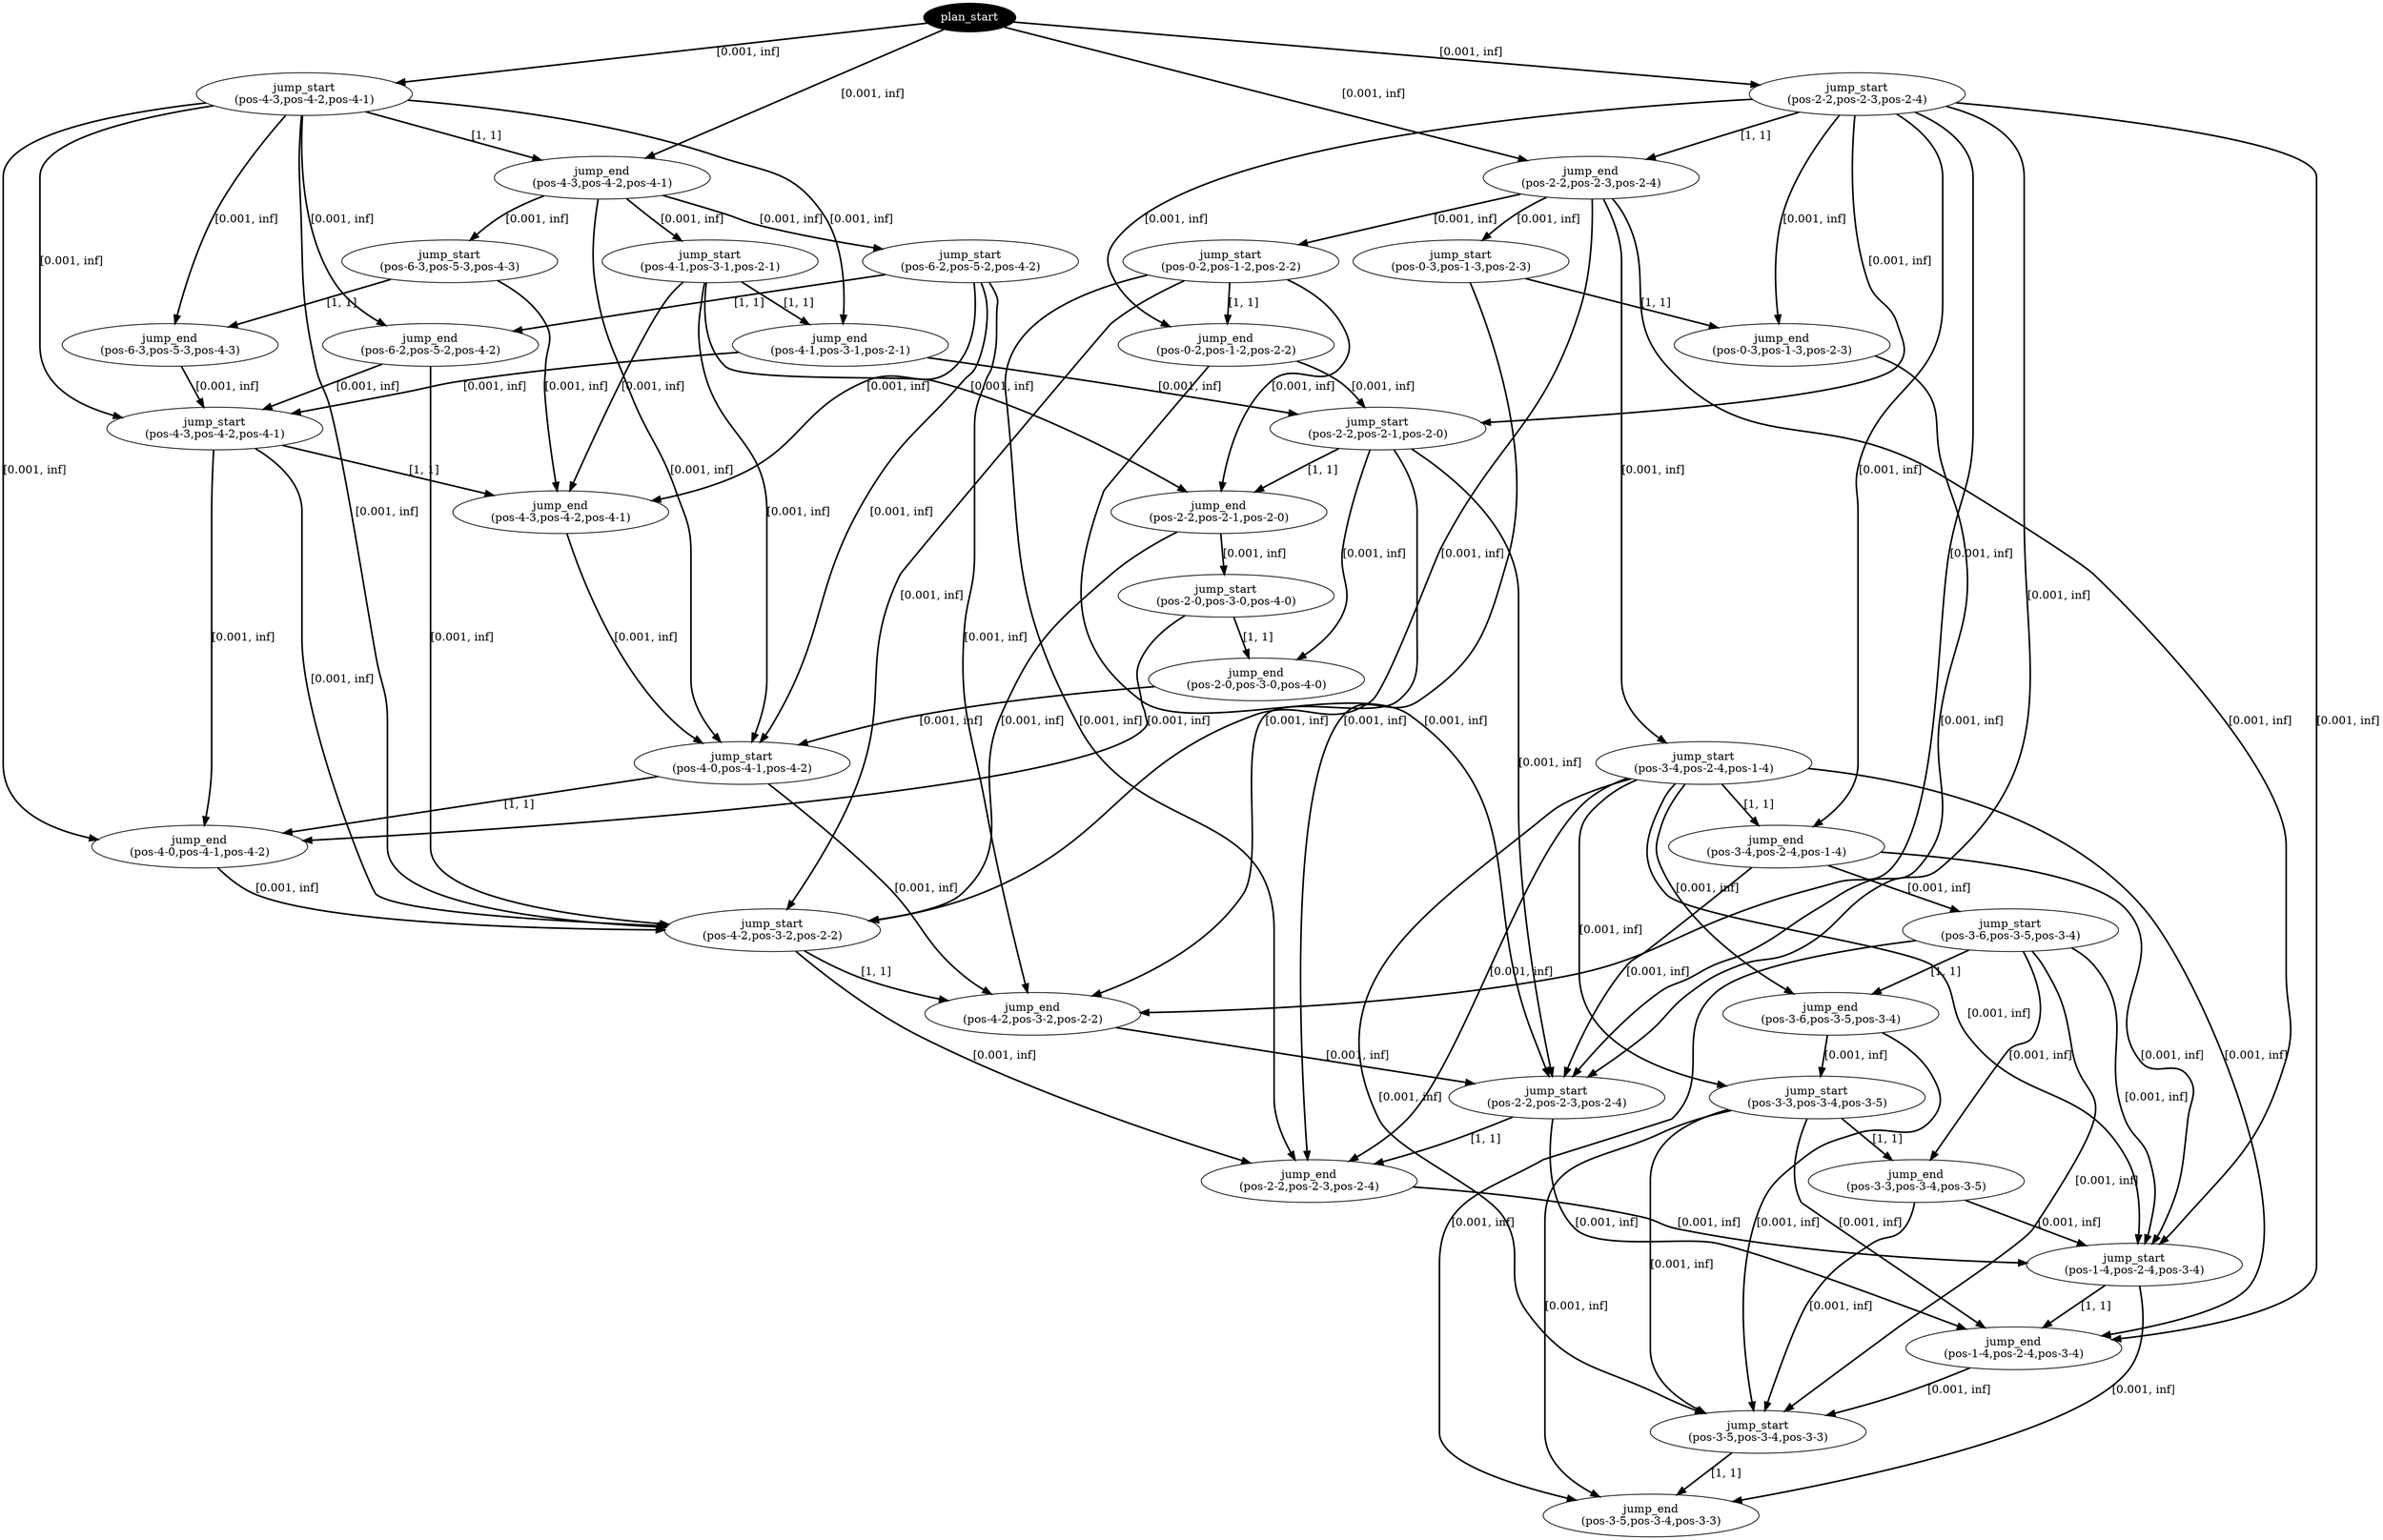 digraph plan {
0[ label="plan_start",style=filled,fillcolor=black,fontcolor=white];
1[ label="jump_start
(pos-2-2,pos-2-3,pos-2-4)"];
2[ label="jump_end
(pos-2-2,pos-2-3,pos-2-4)"];
3[ label="jump_start
(pos-4-3,pos-4-2,pos-4-1)"];
4[ label="jump_end
(pos-4-3,pos-4-2,pos-4-1)"];
5[ label="jump_start
(pos-0-2,pos-1-2,pos-2-2)"];
6[ label="jump_end
(pos-0-2,pos-1-2,pos-2-2)"];
7[ label="jump_start
(pos-4-1,pos-3-1,pos-2-1)"];
8[ label="jump_end
(pos-4-1,pos-3-1,pos-2-1)"];
9[ label="jump_start
(pos-6-2,pos-5-2,pos-4-2)"];
10[ label="jump_end
(pos-6-2,pos-5-2,pos-4-2)"];
11[ label="jump_start
(pos-6-3,pos-5-3,pos-4-3)"];
12[ label="jump_end
(pos-6-3,pos-5-3,pos-4-3)"];
13[ label="jump_start
(pos-3-4,pos-2-4,pos-1-4)"];
14[ label="jump_end
(pos-3-4,pos-2-4,pos-1-4)"];
15[ label="jump_start
(pos-0-3,pos-1-3,pos-2-3)"];
16[ label="jump_end
(pos-0-3,pos-1-3,pos-2-3)"];
17[ label="jump_start
(pos-2-2,pos-2-1,pos-2-0)"];
18[ label="jump_end
(pos-2-2,pos-2-1,pos-2-0)"];
19[ label="jump_start
(pos-4-3,pos-4-2,pos-4-1)"];
20[ label="jump_end
(pos-4-3,pos-4-2,pos-4-1)"];
21[ label="jump_start
(pos-3-6,pos-3-5,pos-3-4)"];
22[ label="jump_end
(pos-3-6,pos-3-5,pos-3-4)"];
23[ label="jump_start
(pos-2-0,pos-3-0,pos-4-0)"];
24[ label="jump_end
(pos-2-0,pos-3-0,pos-4-0)"];
25[ label="jump_start
(pos-3-3,pos-3-4,pos-3-5)"];
26[ label="jump_end
(pos-3-3,pos-3-4,pos-3-5)"];
27[ label="jump_start
(pos-4-0,pos-4-1,pos-4-2)"];
28[ label="jump_end
(pos-4-0,pos-4-1,pos-4-2)"];
29[ label="jump_start
(pos-4-2,pos-3-2,pos-2-2)"];
30[ label="jump_end
(pos-4-2,pos-3-2,pos-2-2)"];
31[ label="jump_start
(pos-2-2,pos-2-3,pos-2-4)"];
32[ label="jump_end
(pos-2-2,pos-2-3,pos-2-4)"];
33[ label="jump_start
(pos-1-4,pos-2-4,pos-3-4)"];
34[ label="jump_end
(pos-1-4,pos-2-4,pos-3-4)"];
35[ label="jump_start
(pos-3-5,pos-3-4,pos-3-3)"];
36[ label="jump_end
(pos-3-5,pos-3-4,pos-3-3)"];
"0" -> "1" [ label="[0.001, inf]" , penwidth=2, color="black"]
"0" -> "3" [ label="[0.001, inf]" , penwidth=2, color="black"]
"1" -> "2" [ label="[1, 1]" , penwidth=2, color="black"]
"0" -> "2" [ label="[0.001, inf]" , penwidth=2, color="black"]
"3" -> "4" [ label="[1, 1]" , penwidth=2, color="black"]
"0" -> "4" [ label="[0.001, inf]" , penwidth=2, color="black"]
"2" -> "5" [ label="[0.001, inf]" , penwidth=2, color="black"]
"4" -> "7" [ label="[0.001, inf]" , penwidth=2, color="black"]
"4" -> "9" [ label="[0.001, inf]" , penwidth=2, color="black"]
"4" -> "11" [ label="[0.001, inf]" , penwidth=2, color="black"]
"2" -> "13" [ label="[0.001, inf]" , penwidth=2, color="black"]
"2" -> "15" [ label="[0.001, inf]" , penwidth=2, color="black"]
"5" -> "6" [ label="[1, 1]" , penwidth=2, color="black"]
"1" -> "6" [ label="[0.001, inf]" , penwidth=2, color="black"]
"7" -> "8" [ label="[1, 1]" , penwidth=2, color="black"]
"3" -> "8" [ label="[0.001, inf]" , penwidth=2, color="black"]
"9" -> "10" [ label="[1, 1]" , penwidth=2, color="black"]
"3" -> "10" [ label="[0.001, inf]" , penwidth=2, color="black"]
"11" -> "12" [ label="[1, 1]" , penwidth=2, color="black"]
"3" -> "12" [ label="[0.001, inf]" , penwidth=2, color="black"]
"13" -> "14" [ label="[1, 1]" , penwidth=2, color="black"]
"1" -> "14" [ label="[0.001, inf]" , penwidth=2, color="black"]
"15" -> "16" [ label="[1, 1]" , penwidth=2, color="black"]
"1" -> "16" [ label="[0.001, inf]" , penwidth=2, color="black"]
"6" -> "17" [ label="[0.001, inf]" , penwidth=2, color="black"]
"8" -> "17" [ label="[0.001, inf]" , penwidth=2, color="black"]
"1" -> "17" [ label="[0.001, inf]" , penwidth=2, color="black"]
"12" -> "19" [ label="[0.001, inf]" , penwidth=2, color="black"]
"10" -> "19" [ label="[0.001, inf]" , penwidth=2, color="black"]
"8" -> "19" [ label="[0.001, inf]" , penwidth=2, color="black"]
"3" -> "19" [ label="[0.001, inf]" , penwidth=2, color="black"]
"14" -> "21" [ label="[0.001, inf]" , penwidth=2, color="black"]
"17" -> "18" [ label="[1, 1]" , penwidth=2, color="black"]
"7" -> "18" [ label="[0.001, inf]" , penwidth=2, color="black"]
"5" -> "18" [ label="[0.001, inf]" , penwidth=2, color="black"]
"19" -> "20" [ label="[1, 1]" , penwidth=2, color="black"]
"11" -> "20" [ label="[0.001, inf]" , penwidth=2, color="black"]
"9" -> "20" [ label="[0.001, inf]" , penwidth=2, color="black"]
"7" -> "20" [ label="[0.001, inf]" , penwidth=2, color="black"]
"21" -> "22" [ label="[1, 1]" , penwidth=2, color="black"]
"13" -> "22" [ label="[0.001, inf]" , penwidth=2, color="black"]
"18" -> "23" [ label="[0.001, inf]" , penwidth=2, color="black"]
"22" -> "25" [ label="[0.001, inf]" , penwidth=2, color="black"]
"13" -> "25" [ label="[0.001, inf]" , penwidth=2, color="black"]
"23" -> "24" [ label="[1, 1]" , penwidth=2, color="black"]
"17" -> "24" [ label="[0.001, inf]" , penwidth=2, color="black"]
"25" -> "26" [ label="[1, 1]" , penwidth=2, color="black"]
"21" -> "26" [ label="[0.001, inf]" , penwidth=2, color="black"]
"24" -> "27" [ label="[0.001, inf]" , penwidth=2, color="black"]
"20" -> "27" [ label="[0.001, inf]" , penwidth=2, color="black"]
"9" -> "27" [ label="[0.001, inf]" , penwidth=2, color="black"]
"7" -> "27" [ label="[0.001, inf]" , penwidth=2, color="black"]
"4" -> "27" [ label="[0.001, inf]" , penwidth=2, color="black"]
"27" -> "28" [ label="[1, 1]" , penwidth=2, color="black"]
"23" -> "28" [ label="[0.001, inf]" , penwidth=2, color="black"]
"19" -> "28" [ label="[0.001, inf]" , penwidth=2, color="black"]
"3" -> "28" [ label="[0.001, inf]" , penwidth=2, color="black"]
"28" -> "29" [ label="[0.001, inf]" , penwidth=2, color="black"]
"18" -> "29" [ label="[0.001, inf]" , penwidth=2, color="black"]
"19" -> "29" [ label="[0.001, inf]" , penwidth=2, color="black"]
"10" -> "29" [ label="[0.001, inf]" , penwidth=2, color="black"]
"5" -> "29" [ label="[0.001, inf]" , penwidth=2, color="black"]
"2" -> "29" [ label="[0.001, inf]" , penwidth=2, color="black"]
"3" -> "29" [ label="[0.001, inf]" , penwidth=2, color="black"]
"29" -> "30" [ label="[1, 1]" , penwidth=2, color="black"]
"27" -> "30" [ label="[0.001, inf]" , penwidth=2, color="black"]
"17" -> "30" [ label="[0.001, inf]" , penwidth=2, color="black"]
"9" -> "30" [ label="[0.001, inf]" , penwidth=2, color="black"]
"1" -> "30" [ label="[0.001, inf]" , penwidth=2, color="black"]
"30" -> "31" [ label="[0.001, inf]" , penwidth=2, color="black"]
"16" -> "31" [ label="[0.001, inf]" , penwidth=2, color="black"]
"14" -> "31" [ label="[0.001, inf]" , penwidth=2, color="black"]
"17" -> "31" [ label="[0.001, inf]" , penwidth=2, color="black"]
"6" -> "31" [ label="[0.001, inf]" , penwidth=2, color="black"]
"1" -> "31" [ label="[0.001, inf]" , penwidth=2, color="black"]
"31" -> "32" [ label="[1, 1]" , penwidth=2, color="black"]
"29" -> "32" [ label="[0.001, inf]" , penwidth=2, color="black"]
"15" -> "32" [ label="[0.001, inf]" , penwidth=2, color="black"]
"13" -> "32" [ label="[0.001, inf]" , penwidth=2, color="black"]
"5" -> "32" [ label="[0.001, inf]" , penwidth=2, color="black"]
"14" -> "33" [ label="[0.001, inf]" , penwidth=2, color="black"]
"32" -> "33" [ label="[0.001, inf]" , penwidth=2, color="black"]
"26" -> "33" [ label="[0.001, inf]" , penwidth=2, color="black"]
"21" -> "33" [ label="[0.001, inf]" , penwidth=2, color="black"]
"13" -> "33" [ label="[0.001, inf]" , penwidth=2, color="black"]
"2" -> "33" [ label="[0.001, inf]" , penwidth=2, color="black"]
"33" -> "34" [ label="[1, 1]" , penwidth=2, color="black"]
"31" -> "34" [ label="[0.001, inf]" , penwidth=2, color="black"]
"25" -> "34" [ label="[0.001, inf]" , penwidth=2, color="black"]
"13" -> "34" [ label="[0.001, inf]" , penwidth=2, color="black"]
"1" -> "34" [ label="[0.001, inf]" , penwidth=2, color="black"]
"26" -> "35" [ label="[0.001, inf]" , penwidth=2, color="black"]
"34" -> "35" [ label="[0.001, inf]" , penwidth=2, color="black"]
"25" -> "35" [ label="[0.001, inf]" , penwidth=2, color="black"]
"22" -> "35" [ label="[0.001, inf]" , penwidth=2, color="black"]
"21" -> "35" [ label="[0.001, inf]" , penwidth=2, color="black"]
"13" -> "35" [ label="[0.001, inf]" , penwidth=2, color="black"]
"35" -> "36" [ label="[1, 1]" , penwidth=2, color="black"]
"33" -> "36" [ label="[0.001, inf]" , penwidth=2, color="black"]
"25" -> "36" [ label="[0.001, inf]" , penwidth=2, color="black"]
"21" -> "36" [ label="[0.001, inf]" , penwidth=2, color="black"]
}
